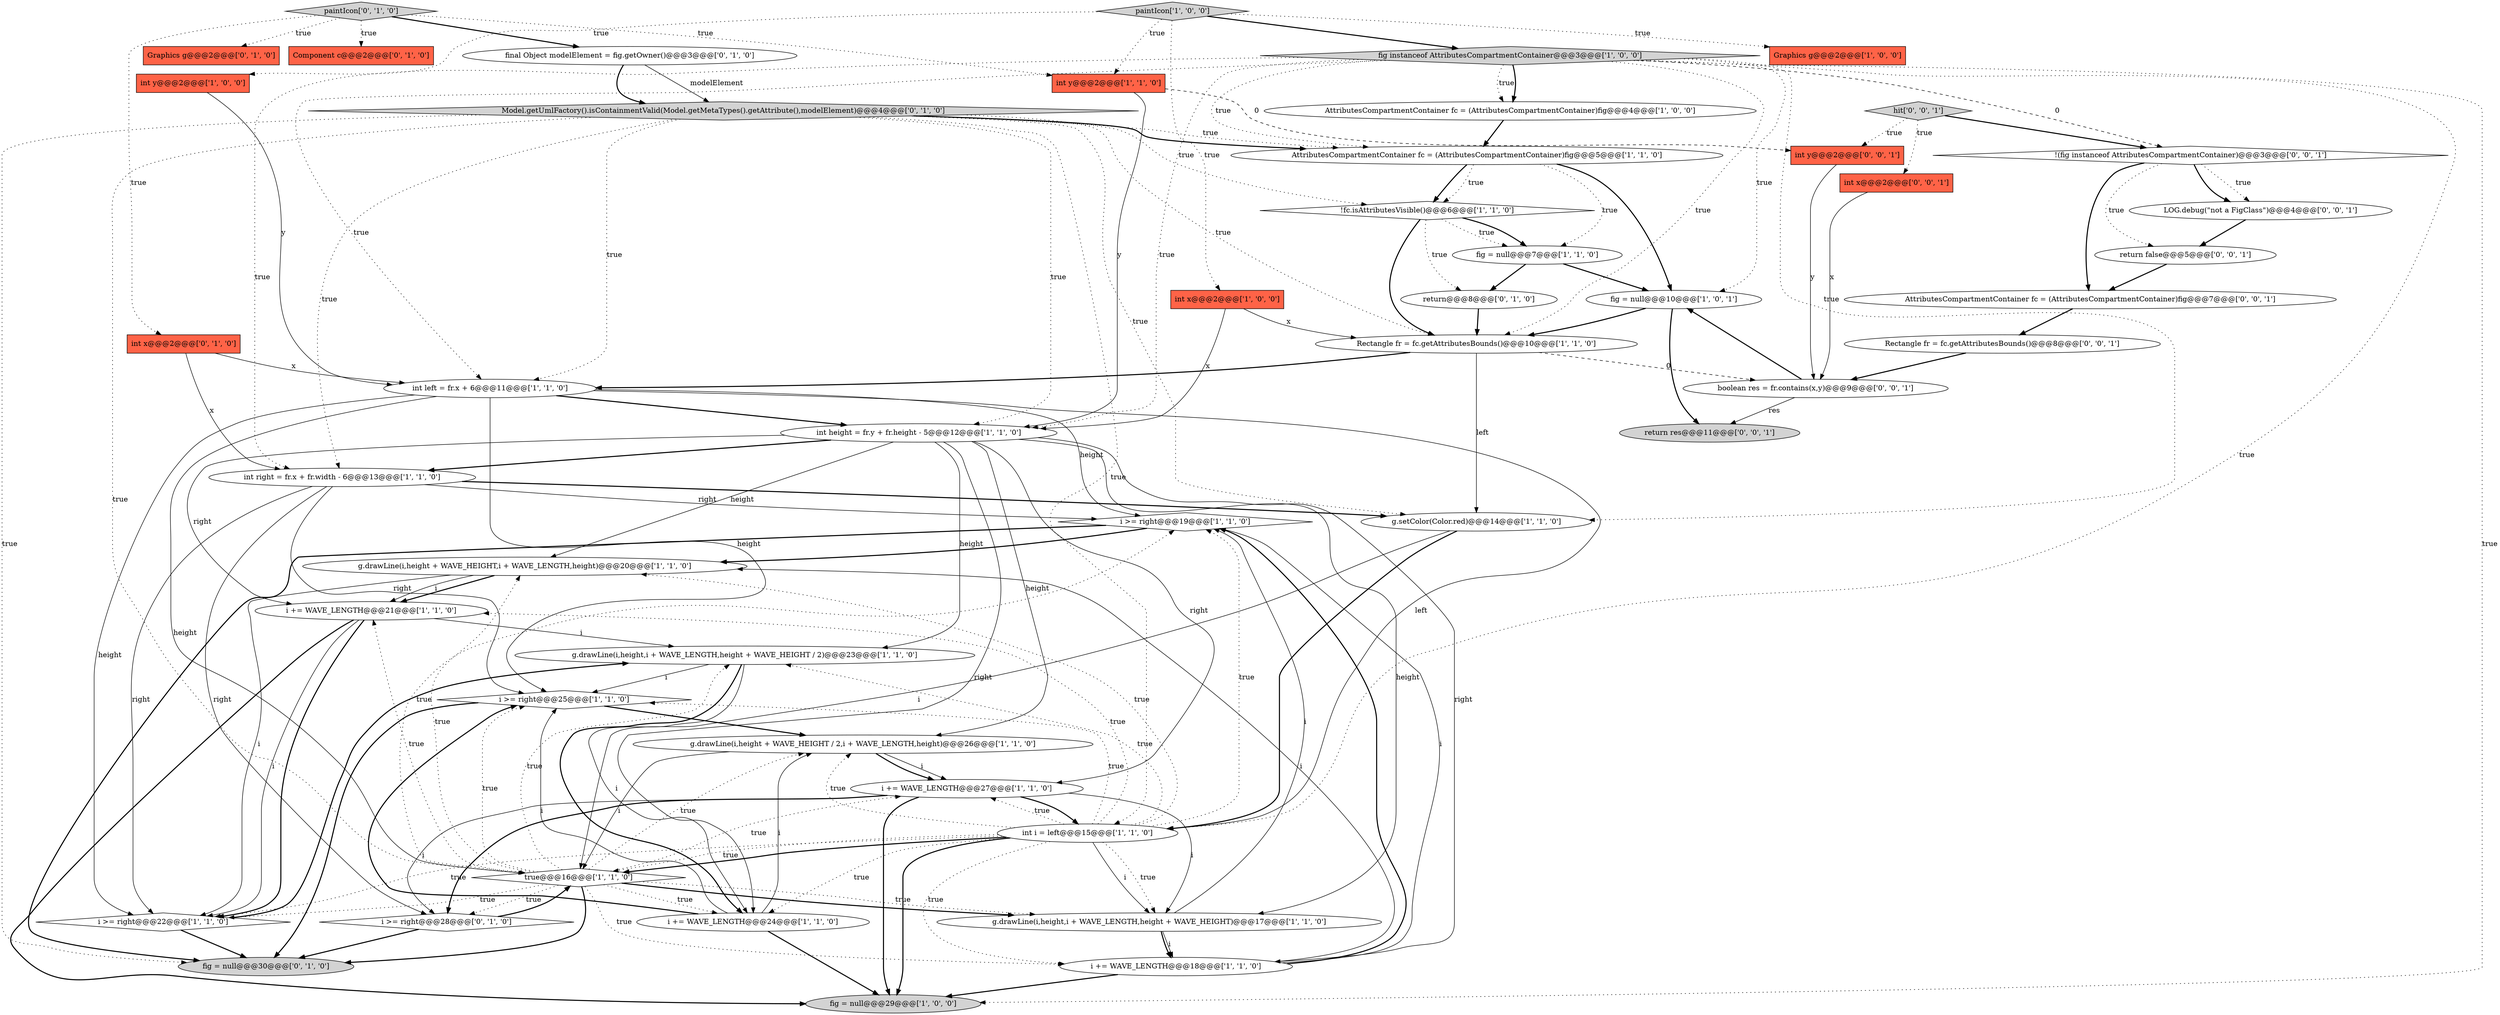 digraph {
35 [style = filled, label = "Component c@@@2@@@['0', '1', '0']", fillcolor = tomato, shape = box image = "AAA0AAABBB2BBB"];
18 [style = filled, label = "i += WAVE_LENGTH@@@27@@@['1', '1', '0']", fillcolor = white, shape = ellipse image = "AAA0AAABBB1BBB"];
9 [style = filled, label = "AttributesCompartmentContainer fc = (AttributesCompartmentContainer)fig@@@5@@@['1', '1', '0']", fillcolor = white, shape = ellipse image = "AAA0AAABBB1BBB"];
13 [style = filled, label = "fig = null@@@10@@@['1', '0', '1']", fillcolor = white, shape = ellipse image = "AAA0AAABBB1BBB"];
7 [style = filled, label = "int i = left@@@15@@@['1', '1', '0']", fillcolor = white, shape = ellipse image = "AAA0AAABBB1BBB"];
17 [style = filled, label = "g.drawLine(i,height + WAVE_HEIGHT / 2,i + WAVE_LENGTH,height)@@@26@@@['1', '1', '0']", fillcolor = white, shape = ellipse image = "AAA0AAABBB1BBB"];
20 [style = filled, label = "i >= right@@@19@@@['1', '1', '0']", fillcolor = white, shape = diamond image = "AAA0AAABBB1BBB"];
30 [style = filled, label = "int x@@@2@@@['0', '1', '0']", fillcolor = tomato, shape = box image = "AAA0AAABBB2BBB"];
1 [style = filled, label = "AttributesCompartmentContainer fc = (AttributesCompartmentContainer)fig@@@4@@@['1', '0', '0']", fillcolor = white, shape = ellipse image = "AAA0AAABBB1BBB"];
11 [style = filled, label = "Graphics g@@@2@@@['1', '0', '0']", fillcolor = tomato, shape = box image = "AAA0AAABBB1BBB"];
29 [style = filled, label = "i += WAVE_LENGTH@@@18@@@['1', '1', '0']", fillcolor = white, shape = ellipse image = "AAA0AAABBB1BBB"];
3 [style = filled, label = "Rectangle fr = fc.getAttributesBounds()@@@10@@@['1', '1', '0']", fillcolor = white, shape = ellipse image = "AAA0AAABBB1BBB"];
4 [style = filled, label = "i += WAVE_LENGTH@@@21@@@['1', '1', '0']", fillcolor = white, shape = ellipse image = "AAA0AAABBB1BBB"];
10 [style = filled, label = "fig = null@@@7@@@['1', '1', '0']", fillcolor = white, shape = ellipse image = "AAA0AAABBB1BBB"];
45 [style = filled, label = "int y@@@2@@@['0', '0', '1']", fillcolor = tomato, shape = box image = "AAA0AAABBB3BBB"];
14 [style = filled, label = "fig = null@@@29@@@['1', '0', '0']", fillcolor = lightgray, shape = ellipse image = "AAA0AAABBB1BBB"];
22 [style = filled, label = "fig instanceof AttributesCompartmentContainer@@@3@@@['1', '0', '0']", fillcolor = lightgray, shape = diamond image = "AAA0AAABBB1BBB"];
31 [style = filled, label = "final Object modelElement = fig.getOwner()@@@3@@@['0', '1', '0']", fillcolor = white, shape = ellipse image = "AAA0AAABBB2BBB"];
34 [style = filled, label = "Graphics g@@@2@@@['0', '1', '0']", fillcolor = tomato, shape = box image = "AAA0AAABBB2BBB"];
36 [style = filled, label = "Model.getUmlFactory().isContainmentValid(Model.getMetaTypes().getAttribute(),modelElement)@@@4@@@['0', '1', '0']", fillcolor = lightgray, shape = diamond image = "AAA1AAABBB2BBB"];
41 [style = filled, label = "hit['0', '0', '1']", fillcolor = lightgray, shape = diamond image = "AAA0AAABBB3BBB"];
43 [style = filled, label = "int x@@@2@@@['0', '0', '1']", fillcolor = tomato, shape = box image = "AAA0AAABBB3BBB"];
5 [style = filled, label = "g.setColor(Color.red)@@@14@@@['1', '1', '0']", fillcolor = white, shape = ellipse image = "AAA0AAABBB1BBB"];
46 [style = filled, label = "AttributesCompartmentContainer fc = (AttributesCompartmentContainer)fig@@@7@@@['0', '0', '1']", fillcolor = white, shape = ellipse image = "AAA0AAABBB3BBB"];
25 [style = filled, label = "int y@@@2@@@['1', '1', '0']", fillcolor = tomato, shape = box image = "AAA0AAABBB1BBB"];
47 [style = filled, label = "return res@@@11@@@['0', '0', '1']", fillcolor = lightgray, shape = ellipse image = "AAA0AAABBB3BBB"];
28 [style = filled, label = "int height = fr.y + fr.height - 5@@@12@@@['1', '1', '0']", fillcolor = white, shape = ellipse image = "AAA0AAABBB1BBB"];
48 [style = filled, label = "return false@@@5@@@['0', '0', '1']", fillcolor = white, shape = ellipse image = "AAA0AAABBB3BBB"];
37 [style = filled, label = "i >= right@@@28@@@['0', '1', '0']", fillcolor = white, shape = diamond image = "AAA0AAABBB2BBB"];
27 [style = filled, label = "int right = fr.x + fr.width - 6@@@13@@@['1', '1', '0']", fillcolor = white, shape = ellipse image = "AAA0AAABBB1BBB"];
24 [style = filled, label = "g.drawLine(i,height,i + WAVE_LENGTH,height + WAVE_HEIGHT / 2)@@@23@@@['1', '1', '0']", fillcolor = white, shape = ellipse image = "AAA0AAABBB1BBB"];
42 [style = filled, label = "boolean res = fr.contains(x,y)@@@9@@@['0', '0', '1']", fillcolor = white, shape = ellipse image = "AAA0AAABBB3BBB"];
26 [style = filled, label = "i >= right@@@25@@@['1', '1', '0']", fillcolor = white, shape = diamond image = "AAA0AAABBB1BBB"];
23 [style = filled, label = "int x@@@2@@@['1', '0', '0']", fillcolor = tomato, shape = box image = "AAA0AAABBB1BBB"];
21 [style = filled, label = "true@@@16@@@['1', '1', '0']", fillcolor = white, shape = diamond image = "AAA0AAABBB1BBB"];
44 [style = filled, label = "Rectangle fr = fc.getAttributesBounds()@@@8@@@['0', '0', '1']", fillcolor = white, shape = ellipse image = "AAA0AAABBB3BBB"];
2 [style = filled, label = "g.drawLine(i,height,i + WAVE_LENGTH,height + WAVE_HEIGHT)@@@17@@@['1', '1', '0']", fillcolor = white, shape = ellipse image = "AAA0AAABBB1BBB"];
15 [style = filled, label = "int left = fr.x + 6@@@11@@@['1', '1', '0']", fillcolor = white, shape = ellipse image = "AAA0AAABBB1BBB"];
38 [style = filled, label = "paintIcon['0', '1', '0']", fillcolor = lightgray, shape = diamond image = "AAA0AAABBB2BBB"];
39 [style = filled, label = "!(fig instanceof AttributesCompartmentContainer)@@@3@@@['0', '0', '1']", fillcolor = white, shape = diamond image = "AAA0AAABBB3BBB"];
32 [style = filled, label = "fig = null@@@30@@@['0', '1', '0']", fillcolor = lightgray, shape = ellipse image = "AAA0AAABBB2BBB"];
12 [style = filled, label = "!fc.isAttributesVisible()@@@6@@@['1', '1', '0']", fillcolor = white, shape = diamond image = "AAA0AAABBB1BBB"];
40 [style = filled, label = "LOG.debug(\"not a FigClass\")@@@4@@@['0', '0', '1']", fillcolor = white, shape = ellipse image = "AAA0AAABBB3BBB"];
6 [style = filled, label = "i += WAVE_LENGTH@@@24@@@['1', '1', '0']", fillcolor = white, shape = ellipse image = "AAA0AAABBB1BBB"];
19 [style = filled, label = "int y@@@2@@@['1', '0', '0']", fillcolor = tomato, shape = box image = "AAA0AAABBB1BBB"];
8 [style = filled, label = "i >= right@@@22@@@['1', '1', '0']", fillcolor = white, shape = diamond image = "AAA0AAABBB1BBB"];
0 [style = filled, label = "paintIcon['1', '0', '0']", fillcolor = lightgray, shape = diamond image = "AAA0AAABBB1BBB"];
16 [style = filled, label = "g.drawLine(i,height + WAVE_HEIGHT,i + WAVE_LENGTH,height)@@@20@@@['1', '1', '0']", fillcolor = white, shape = ellipse image = "AAA0AAABBB1BBB"];
33 [style = filled, label = "return@@@8@@@['0', '1', '0']", fillcolor = white, shape = ellipse image = "AAA0AAABBB2BBB"];
36->15 [style = dotted, label="true"];
7->18 [style = dotted, label="true"];
26->17 [style = bold, label=""];
4->24 [style = solid, label="i"];
39->48 [style = dotted, label="true"];
44->42 [style = bold, label=""];
30->15 [style = solid, label="x"];
21->32 [style = bold, label=""];
46->44 [style = bold, label=""];
29->16 [style = solid, label="i"];
42->47 [style = solid, label="res"];
36->21 [style = dotted, label="true"];
4->8 [style = bold, label=""];
12->33 [style = dotted, label="true"];
9->10 [style = dotted, label="true"];
28->29 [style = solid, label="right"];
12->10 [style = bold, label=""];
28->4 [style = solid, label="right"];
17->21 [style = solid, label="i"];
2->29 [style = bold, label=""];
25->45 [style = dashed, label="0"];
27->37 [style = solid, label="right"];
36->12 [style = dotted, label="true"];
41->45 [style = dotted, label="true"];
31->36 [style = bold, label=""];
16->8 [style = solid, label="i"];
27->20 [style = solid, label="right"];
9->12 [style = bold, label=""];
22->15 [style = dotted, label="true"];
12->10 [style = dotted, label="true"];
0->23 [style = dotted, label="true"];
15->7 [style = solid, label="left"];
22->28 [style = dotted, label="true"];
1->9 [style = bold, label=""];
16->4 [style = bold, label=""];
20->16 [style = bold, label=""];
21->18 [style = dotted, label="true"];
18->2 [style = solid, label="i"];
21->37 [style = dotted, label="true"];
0->22 [style = bold, label=""];
15->26 [style = solid, label="height"];
7->8 [style = dotted, label="true"];
8->32 [style = bold, label=""];
21->24 [style = dotted, label="true"];
20->32 [style = bold, label=""];
39->40 [style = dotted, label="true"];
21->17 [style = dotted, label="true"];
41->39 [style = bold, label=""];
21->2 [style = dotted, label="true"];
28->6 [style = solid, label="right"];
37->32 [style = bold, label=""];
21->20 [style = dotted, label="true"];
7->29 [style = dotted, label="true"];
22->27 [style = dotted, label="true"];
7->14 [style = bold, label=""];
28->27 [style = bold, label=""];
37->21 [style = bold, label=""];
6->14 [style = bold, label=""];
40->48 [style = bold, label=""];
26->32 [style = bold, label=""];
22->1 [style = dotted, label="true"];
0->11 [style = dotted, label="true"];
3->42 [style = dashed, label="0"];
15->21 [style = solid, label="height"];
18->37 [style = solid, label="i"];
38->31 [style = bold, label=""];
7->24 [style = dotted, label="true"];
21->29 [style = dotted, label="true"];
38->35 [style = dotted, label="true"];
29->14 [style = bold, label=""];
6->26 [style = solid, label="i"];
3->5 [style = solid, label="left"];
22->1 [style = bold, label=""];
0->19 [style = dotted, label="true"];
5->7 [style = bold, label=""];
7->2 [style = dotted, label="true"];
41->43 [style = dotted, label="true"];
28->2 [style = solid, label="height"];
7->4 [style = dotted, label="true"];
2->20 [style = solid, label="i"];
7->21 [style = dotted, label="true"];
38->34 [style = dotted, label="true"];
5->21 [style = solid, label="i"];
25->28 [style = solid, label="y"];
6->26 [style = bold, label=""];
15->8 [style = solid, label="height"];
28->24 [style = solid, label="height"];
36->7 [style = dotted, label="true"];
23->28 [style = solid, label="x"];
7->26 [style = dotted, label="true"];
38->30 [style = dotted, label="true"];
42->13 [style = bold, label=""];
22->39 [style = dashed, label="0"];
4->8 [style = solid, label="i"];
16->4 [style = solid, label="i"];
10->13 [style = bold, label=""];
12->3 [style = bold, label=""];
30->27 [style = solid, label="x"];
21->8 [style = dotted, label="true"];
21->6 [style = dotted, label="true"];
22->13 [style = dotted, label="true"];
22->3 [style = dotted, label="true"];
22->5 [style = dotted, label="true"];
36->9 [style = dotted, label="true"];
13->3 [style = bold, label=""];
6->17 [style = solid, label="i"];
8->24 [style = bold, label=""];
31->36 [style = solid, label="modelElement"];
21->16 [style = dotted, label="true"];
24->6 [style = bold, label=""];
18->14 [style = bold, label=""];
36->28 [style = dotted, label="true"];
7->16 [style = dotted, label="true"];
28->16 [style = solid, label="height"];
2->29 [style = solid, label="i"];
36->5 [style = dotted, label="true"];
29->20 [style = bold, label=""];
18->7 [style = bold, label=""];
38->25 [style = dotted, label="true"];
17->18 [style = solid, label="i"];
0->25 [style = dotted, label="true"];
36->3 [style = dotted, label="true"];
36->27 [style = dotted, label="true"];
13->47 [style = bold, label=""];
7->17 [style = dotted, label="true"];
7->2 [style = solid, label="i"];
17->18 [style = bold, label=""];
36->32 [style = dotted, label="true"];
15->20 [style = solid, label="height"];
27->8 [style = solid, label="right"];
22->9 [style = dotted, label="true"];
28->17 [style = solid, label="height"];
9->13 [style = bold, label=""];
24->26 [style = solid, label="i"];
27->26 [style = solid, label="right"];
45->42 [style = solid, label="y"];
23->3 [style = solid, label="x"];
28->18 [style = solid, label="right"];
7->21 [style = bold, label=""];
22->7 [style = dotted, label="true"];
21->2 [style = bold, label=""];
36->9 [style = bold, label=""];
15->28 [style = bold, label=""];
21->26 [style = dotted, label="true"];
24->6 [style = solid, label="i"];
22->14 [style = dotted, label="true"];
33->3 [style = bold, label=""];
27->5 [style = bold, label=""];
43->42 [style = solid, label="x"];
48->46 [style = bold, label=""];
19->15 [style = solid, label="y"];
3->15 [style = bold, label=""];
4->14 [style = bold, label=""];
18->37 [style = bold, label=""];
39->40 [style = bold, label=""];
39->46 [style = bold, label=""];
29->20 [style = solid, label="i"];
9->12 [style = dotted, label="true"];
10->33 [style = bold, label=""];
7->20 [style = dotted, label="true"];
21->4 [style = dotted, label="true"];
7->6 [style = dotted, label="true"];
}
